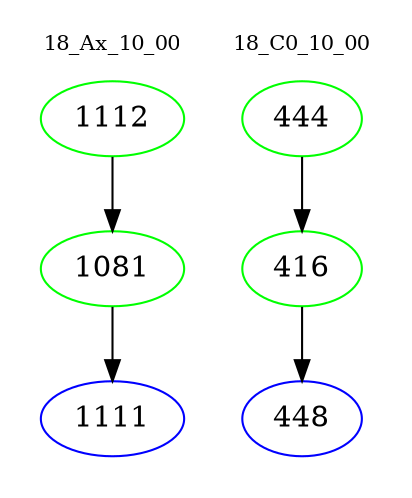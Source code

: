 digraph{
subgraph cluster_0 {
color = white
label = "18_Ax_10_00";
fontsize=10;
T0_1112 [label="1112", color="green"]
T0_1112 -> T0_1081 [color="black"]
T0_1081 [label="1081", color="green"]
T0_1081 -> T0_1111 [color="black"]
T0_1111 [label="1111", color="blue"]
}
subgraph cluster_1 {
color = white
label = "18_C0_10_00";
fontsize=10;
T1_444 [label="444", color="green"]
T1_444 -> T1_416 [color="black"]
T1_416 [label="416", color="green"]
T1_416 -> T1_448 [color="black"]
T1_448 [label="448", color="blue"]
}
}
